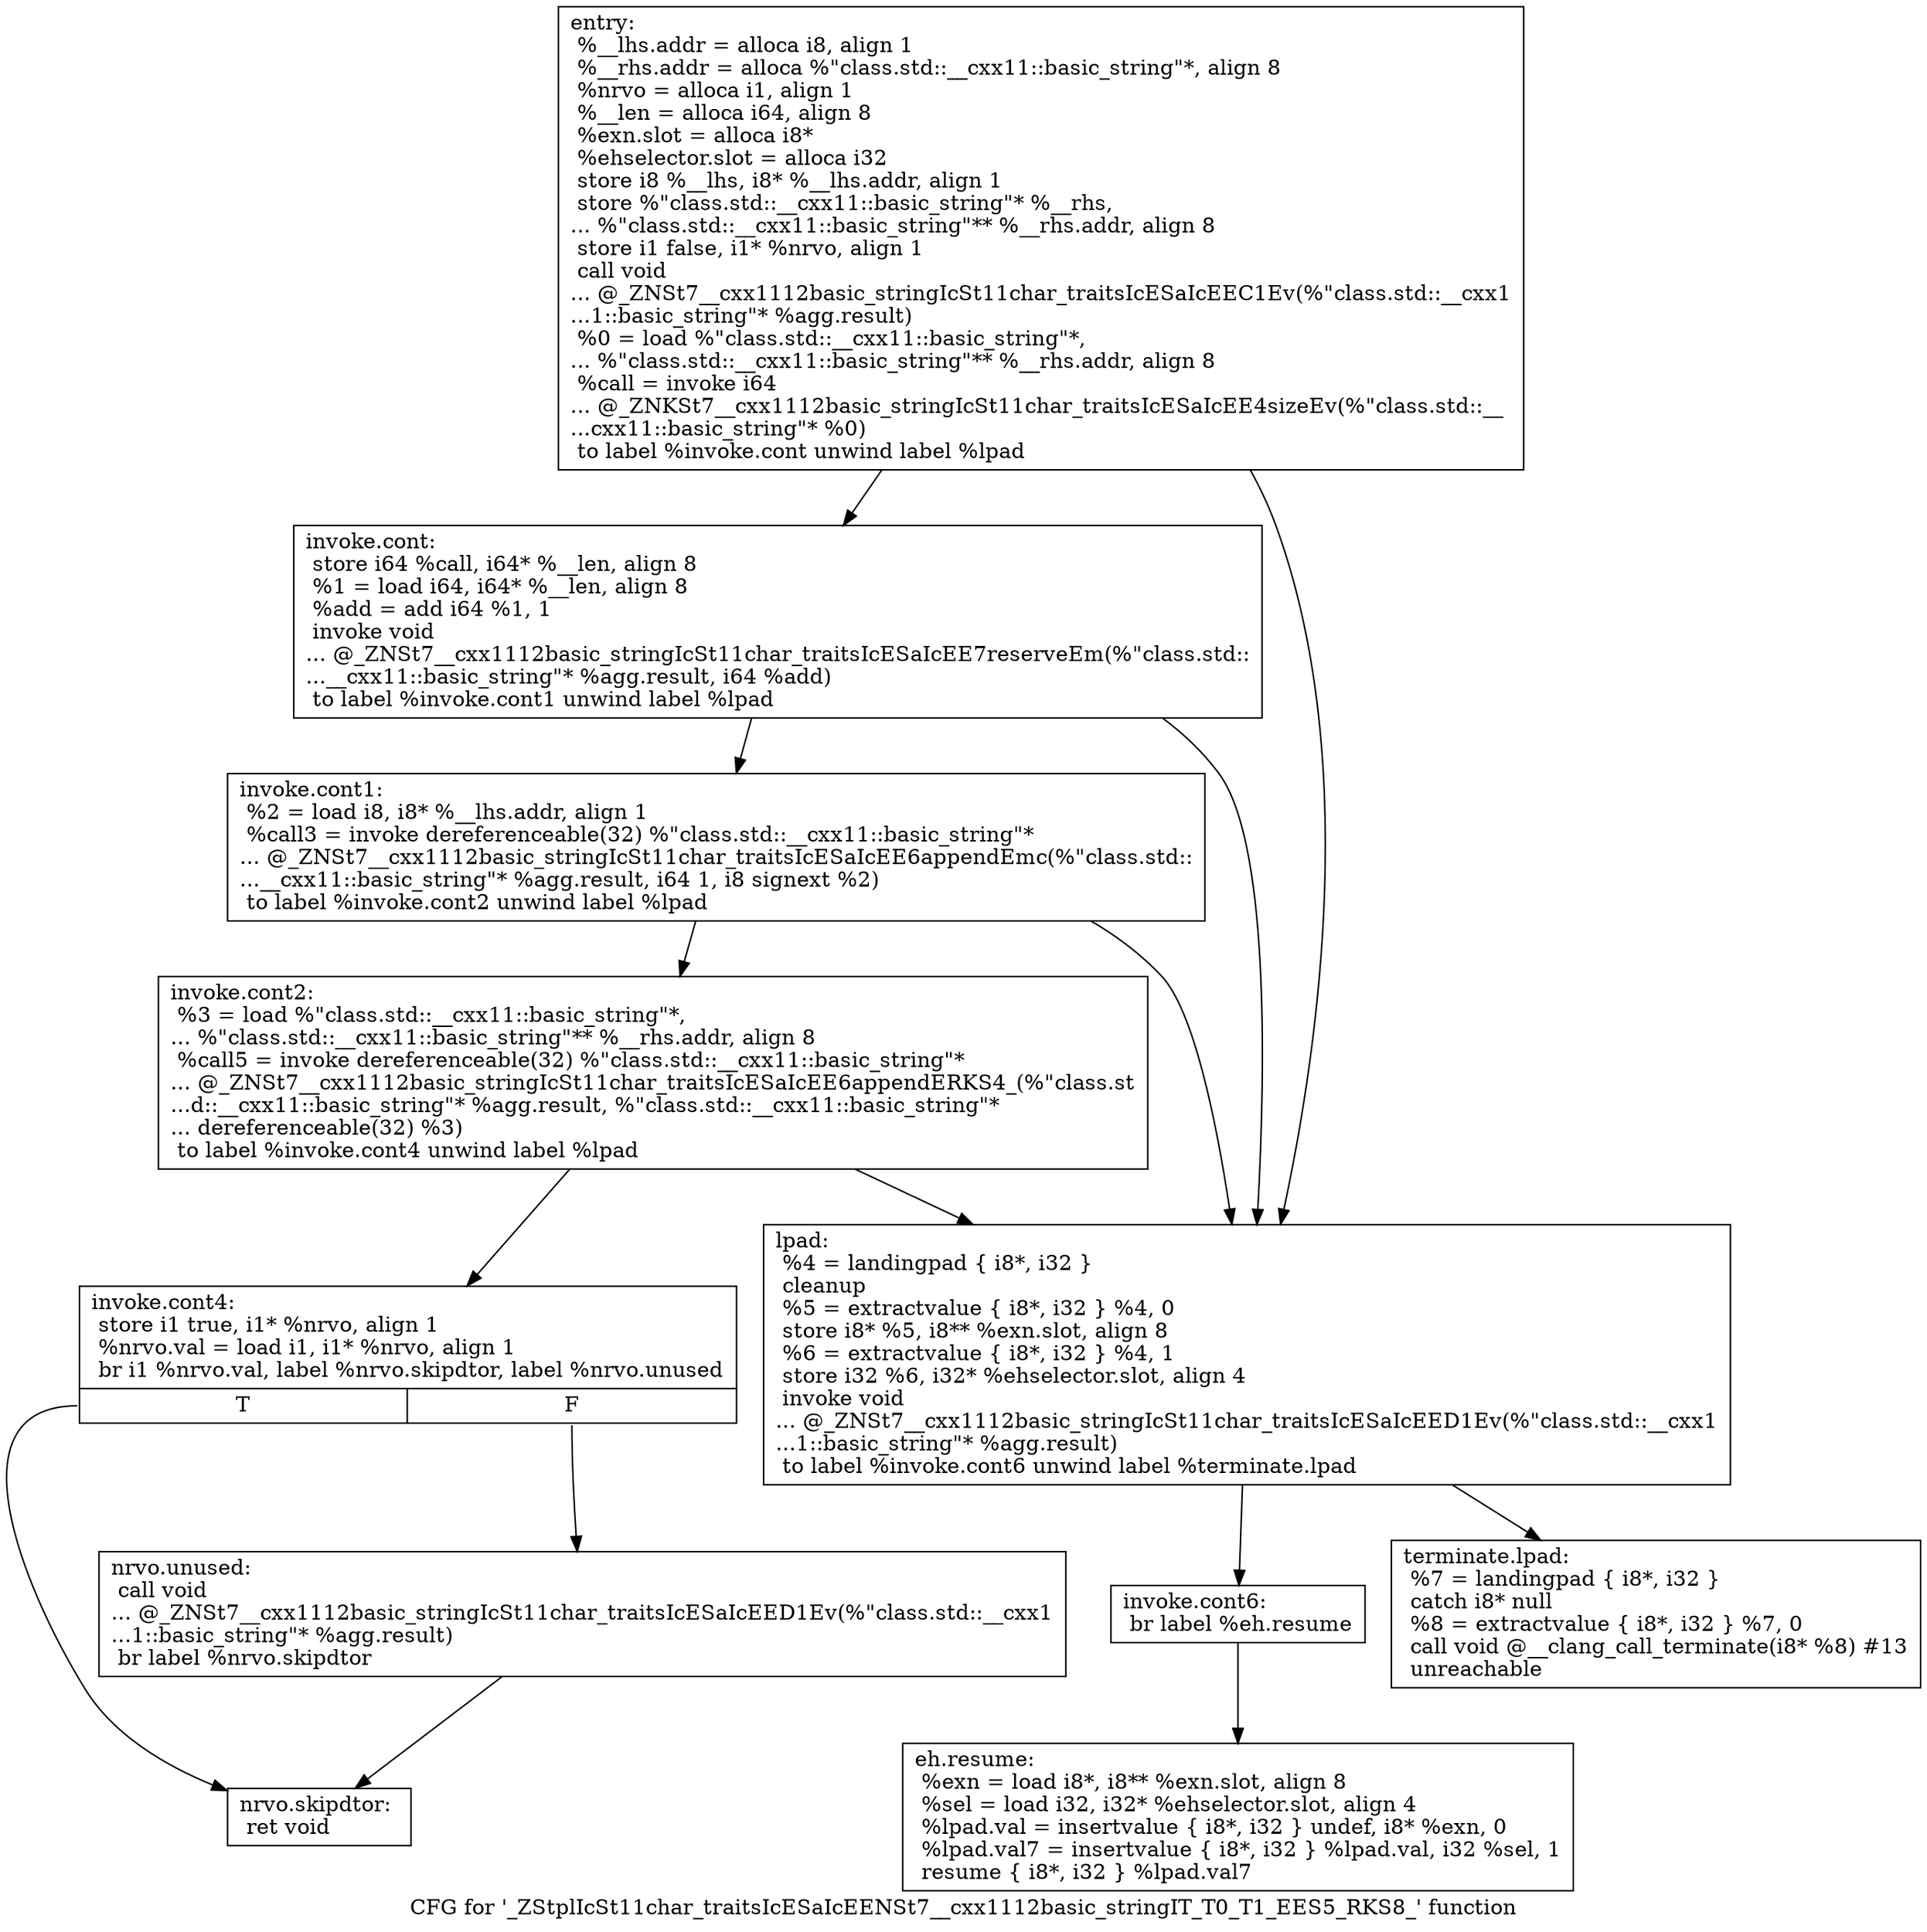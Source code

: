 digraph "CFG for '_ZStplIcSt11char_traitsIcESaIcEENSt7__cxx1112basic_stringIT_T0_T1_EES5_RKS8_' function" {
	label="CFG for '_ZStplIcSt11char_traitsIcESaIcEENSt7__cxx1112basic_stringIT_T0_T1_EES5_RKS8_' function";

	Node0x6b4ed80 [shape=record,label="{entry:\l  %__lhs.addr = alloca i8, align 1\l  %__rhs.addr = alloca %\"class.std::__cxx11::basic_string\"*, align 8\l  %nrvo = alloca i1, align 1\l  %__len = alloca i64, align 8\l  %exn.slot = alloca i8*\l  %ehselector.slot = alloca i32\l  store i8 %__lhs, i8* %__lhs.addr, align 1\l  store %\"class.std::__cxx11::basic_string\"* %__rhs,\l... %\"class.std::__cxx11::basic_string\"** %__rhs.addr, align 8\l  store i1 false, i1* %nrvo, align 1\l  call void\l... @_ZNSt7__cxx1112basic_stringIcSt11char_traitsIcESaIcEEC1Ev(%\"class.std::__cxx1\l...1::basic_string\"* %agg.result)\l  %0 = load %\"class.std::__cxx11::basic_string\"*,\l... %\"class.std::__cxx11::basic_string\"** %__rhs.addr, align 8\l  %call = invoke i64\l... @_ZNKSt7__cxx1112basic_stringIcSt11char_traitsIcESaIcEE4sizeEv(%\"class.std::__\l...cxx11::basic_string\"* %0)\l          to label %invoke.cont unwind label %lpad\l}"];
	Node0x6b4ed80 -> Node0x6b4f2b0;
	Node0x6b4ed80 -> Node0x6b4f390;
	Node0x6b4f2b0 [shape=record,label="{invoke.cont:                                      \l  store i64 %call, i64* %__len, align 8\l  %1 = load i64, i64* %__len, align 8\l  %add = add i64 %1, 1\l  invoke void\l... @_ZNSt7__cxx1112basic_stringIcSt11char_traitsIcESaIcEE7reserveEm(%\"class.std::\l...__cxx11::basic_string\"* %agg.result, i64 %add)\l          to label %invoke.cont1 unwind label %lpad\l}"];
	Node0x6b4f2b0 -> Node0x6b4ece0;
	Node0x6b4f2b0 -> Node0x6b4f390;
	Node0x6b4ece0 [shape=record,label="{invoke.cont1:                                     \l  %2 = load i8, i8* %__lhs.addr, align 1\l  %call3 = invoke dereferenceable(32) %\"class.std::__cxx11::basic_string\"*\l... @_ZNSt7__cxx1112basic_stringIcSt11char_traitsIcESaIcEE6appendEmc(%\"class.std::\l...__cxx11::basic_string\"* %agg.result, i64 1, i8 signext %2)\l          to label %invoke.cont2 unwind label %lpad\l}"];
	Node0x6b4ece0 -> Node0x6b4fb80;
	Node0x6b4ece0 -> Node0x6b4f390;
	Node0x6b4fb80 [shape=record,label="{invoke.cont2:                                     \l  %3 = load %\"class.std::__cxx11::basic_string\"*,\l... %\"class.std::__cxx11::basic_string\"** %__rhs.addr, align 8\l  %call5 = invoke dereferenceable(32) %\"class.std::__cxx11::basic_string\"*\l... @_ZNSt7__cxx1112basic_stringIcSt11char_traitsIcESaIcEE6appendERKS4_(%\"class.st\l...d::__cxx11::basic_string\"* %agg.result, %\"class.std::__cxx11::basic_string\"*\l... dereferenceable(32) %3)\l          to label %invoke.cont4 unwind label %lpad\l}"];
	Node0x6b4fb80 -> Node0x6b4fdc0;
	Node0x6b4fb80 -> Node0x6b4f390;
	Node0x6b4fdc0 [shape=record,label="{invoke.cont4:                                     \l  store i1 true, i1* %nrvo, align 1\l  %nrvo.val = load i1, i1* %nrvo, align 1\l  br i1 %nrvo.val, label %nrvo.skipdtor, label %nrvo.unused\l|{<s0>T|<s1>F}}"];
	Node0x6b4fdc0:s0 -> Node0x6b4f110;
	Node0x6b4fdc0:s1 -> Node0x6b50290;
	Node0x6b4f390 [shape=record,label="{lpad:                                             \l  %4 = landingpad \{ i8*, i32 \}\l          cleanup\l  %5 = extractvalue \{ i8*, i32 \} %4, 0\l  store i8* %5, i8** %exn.slot, align 8\l  %6 = extractvalue \{ i8*, i32 \} %4, 1\l  store i32 %6, i32* %ehselector.slot, align 4\l  invoke void\l... @_ZNSt7__cxx1112basic_stringIcSt11char_traitsIcESaIcEED1Ev(%\"class.std::__cxx1\l...1::basic_string\"* %agg.result)\l          to label %invoke.cont6 unwind label %terminate.lpad\l}"];
	Node0x6b4f390 -> Node0x6b506d0;
	Node0x6b4f390 -> Node0x6b50720;
	Node0x6b50290 [shape=record,label="{nrvo.unused:                                      \l  call void\l... @_ZNSt7__cxx1112basic_stringIcSt11char_traitsIcESaIcEED1Ev(%\"class.std::__cxx1\l...1::basic_string\"* %agg.result)\l  br label %nrvo.skipdtor\l}"];
	Node0x6b50290 -> Node0x6b4f110;
	Node0x6b4f110 [shape=record,label="{nrvo.skipdtor:                                    \l  ret void\l}"];
	Node0x6b506d0 [shape=record,label="{invoke.cont6:                                     \l  br label %eh.resume\l}"];
	Node0x6b506d0 -> Node0x6b50680;
	Node0x6b50680 [shape=record,label="{eh.resume:                                        \l  %exn = load i8*, i8** %exn.slot, align 8\l  %sel = load i32, i32* %ehselector.slot, align 4\l  %lpad.val = insertvalue \{ i8*, i32 \} undef, i8* %exn, 0\l  %lpad.val7 = insertvalue \{ i8*, i32 \} %lpad.val, i32 %sel, 1\l  resume \{ i8*, i32 \} %lpad.val7\l}"];
	Node0x6b50720 [shape=record,label="{terminate.lpad:                                   \l  %7 = landingpad \{ i8*, i32 \}\l          catch i8* null\l  %8 = extractvalue \{ i8*, i32 \} %7, 0\l  call void @__clang_call_terminate(i8* %8) #13\l  unreachable\l}"];
}
